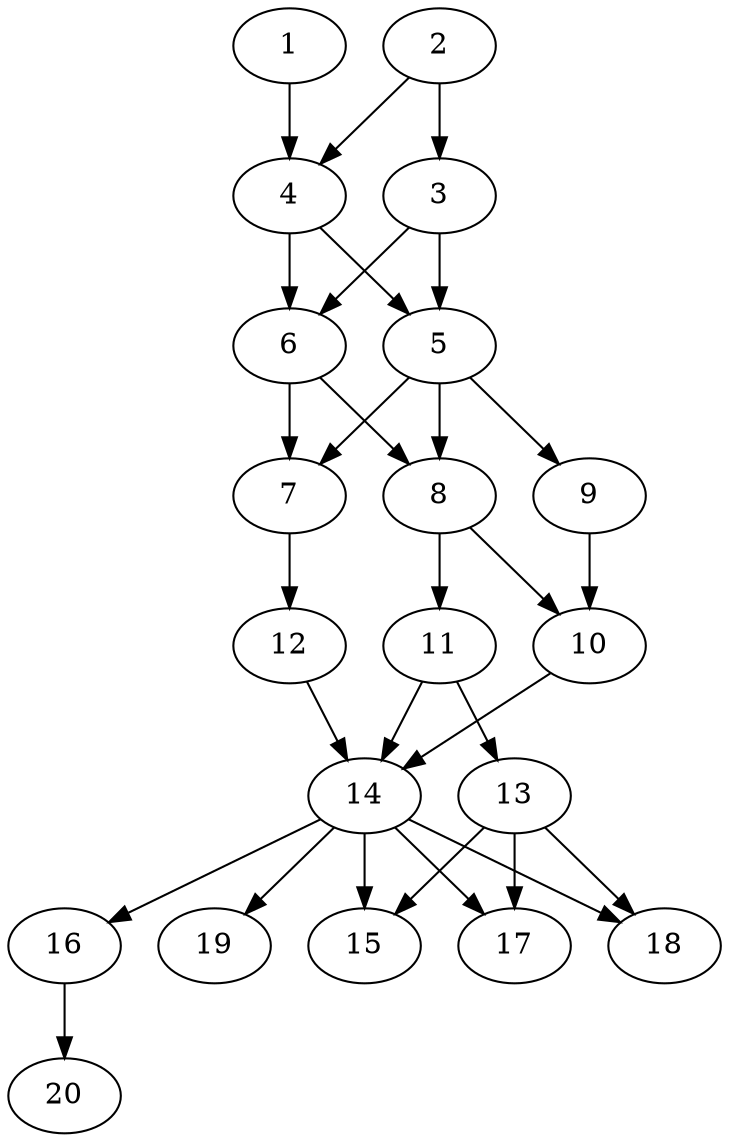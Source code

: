 // DAG automatically generated by daggen at Tue Jul 23 14:31:37 2019
// ./daggen --dot -n 20 --ccr 0.4 --fat 0.5 --regular 0.5 --density 0.8 --mindata 5242880 --maxdata 52428800 
digraph G {
  1 [size="54420480", alpha="0.16", expect_size="21768192"] 
  1 -> 4 [size ="21768192"]
  2 [size="17185280", alpha="0.13", expect_size="6874112"] 
  2 -> 3 [size ="6874112"]
  2 -> 4 [size ="6874112"]
  3 [size="25710080", alpha="0.05", expect_size="10284032"] 
  3 -> 5 [size ="10284032"]
  3 -> 6 [size ="10284032"]
  4 [size="43852800", alpha="0.08", expect_size="17541120"] 
  4 -> 5 [size ="17541120"]
  4 -> 6 [size ="17541120"]
  5 [size="34119680", alpha="0.05", expect_size="13647872"] 
  5 -> 7 [size ="13647872"]
  5 -> 8 [size ="13647872"]
  5 -> 9 [size ="13647872"]
  6 [size="31034880", alpha="0.02", expect_size="12413952"] 
  6 -> 7 [size ="12413952"]
  6 -> 8 [size ="12413952"]
  7 [size="59184640", alpha="0.08", expect_size="23673856"] 
  7 -> 12 [size ="23673856"]
  8 [size="79224320", alpha="0.11", expect_size="31689728"] 
  8 -> 10 [size ="31689728"]
  8 -> 11 [size ="31689728"]
  9 [size="101642240", alpha="0.17", expect_size="40656896"] 
  9 -> 10 [size ="40656896"]
  10 [size="29928960", alpha="0.14", expect_size="11971584"] 
  10 -> 14 [size ="11971584"]
  11 [size="47083520", alpha="0.10", expect_size="18833408"] 
  11 -> 13 [size ="18833408"]
  11 -> 14 [size ="18833408"]
  12 [size="23598080", alpha="0.08", expect_size="9439232"] 
  12 -> 14 [size ="9439232"]
  13 [size="102026240", alpha="0.04", expect_size="40810496"] 
  13 -> 15 [size ="40810496"]
  13 -> 17 [size ="40810496"]
  13 -> 18 [size ="40810496"]
  14 [size="13708800", alpha="0.18", expect_size="5483520"] 
  14 -> 15 [size ="5483520"]
  14 -> 16 [size ="5483520"]
  14 -> 17 [size ="5483520"]
  14 -> 18 [size ="5483520"]
  14 -> 19 [size ="5483520"]
  15 [size="61867520", alpha="0.19", expect_size="24747008"] 
  16 [size="91499520", alpha="0.03", expect_size="36599808"] 
  16 -> 20 [size ="36599808"]
  17 [size="104074240", alpha="0.09", expect_size="41629696"] 
  18 [size="32837120", alpha="0.18", expect_size="13134848"] 
  19 [size="95892480", alpha="0.10", expect_size="38356992"] 
  20 [size="80839680", alpha="0.06", expect_size="32335872"] 
}
